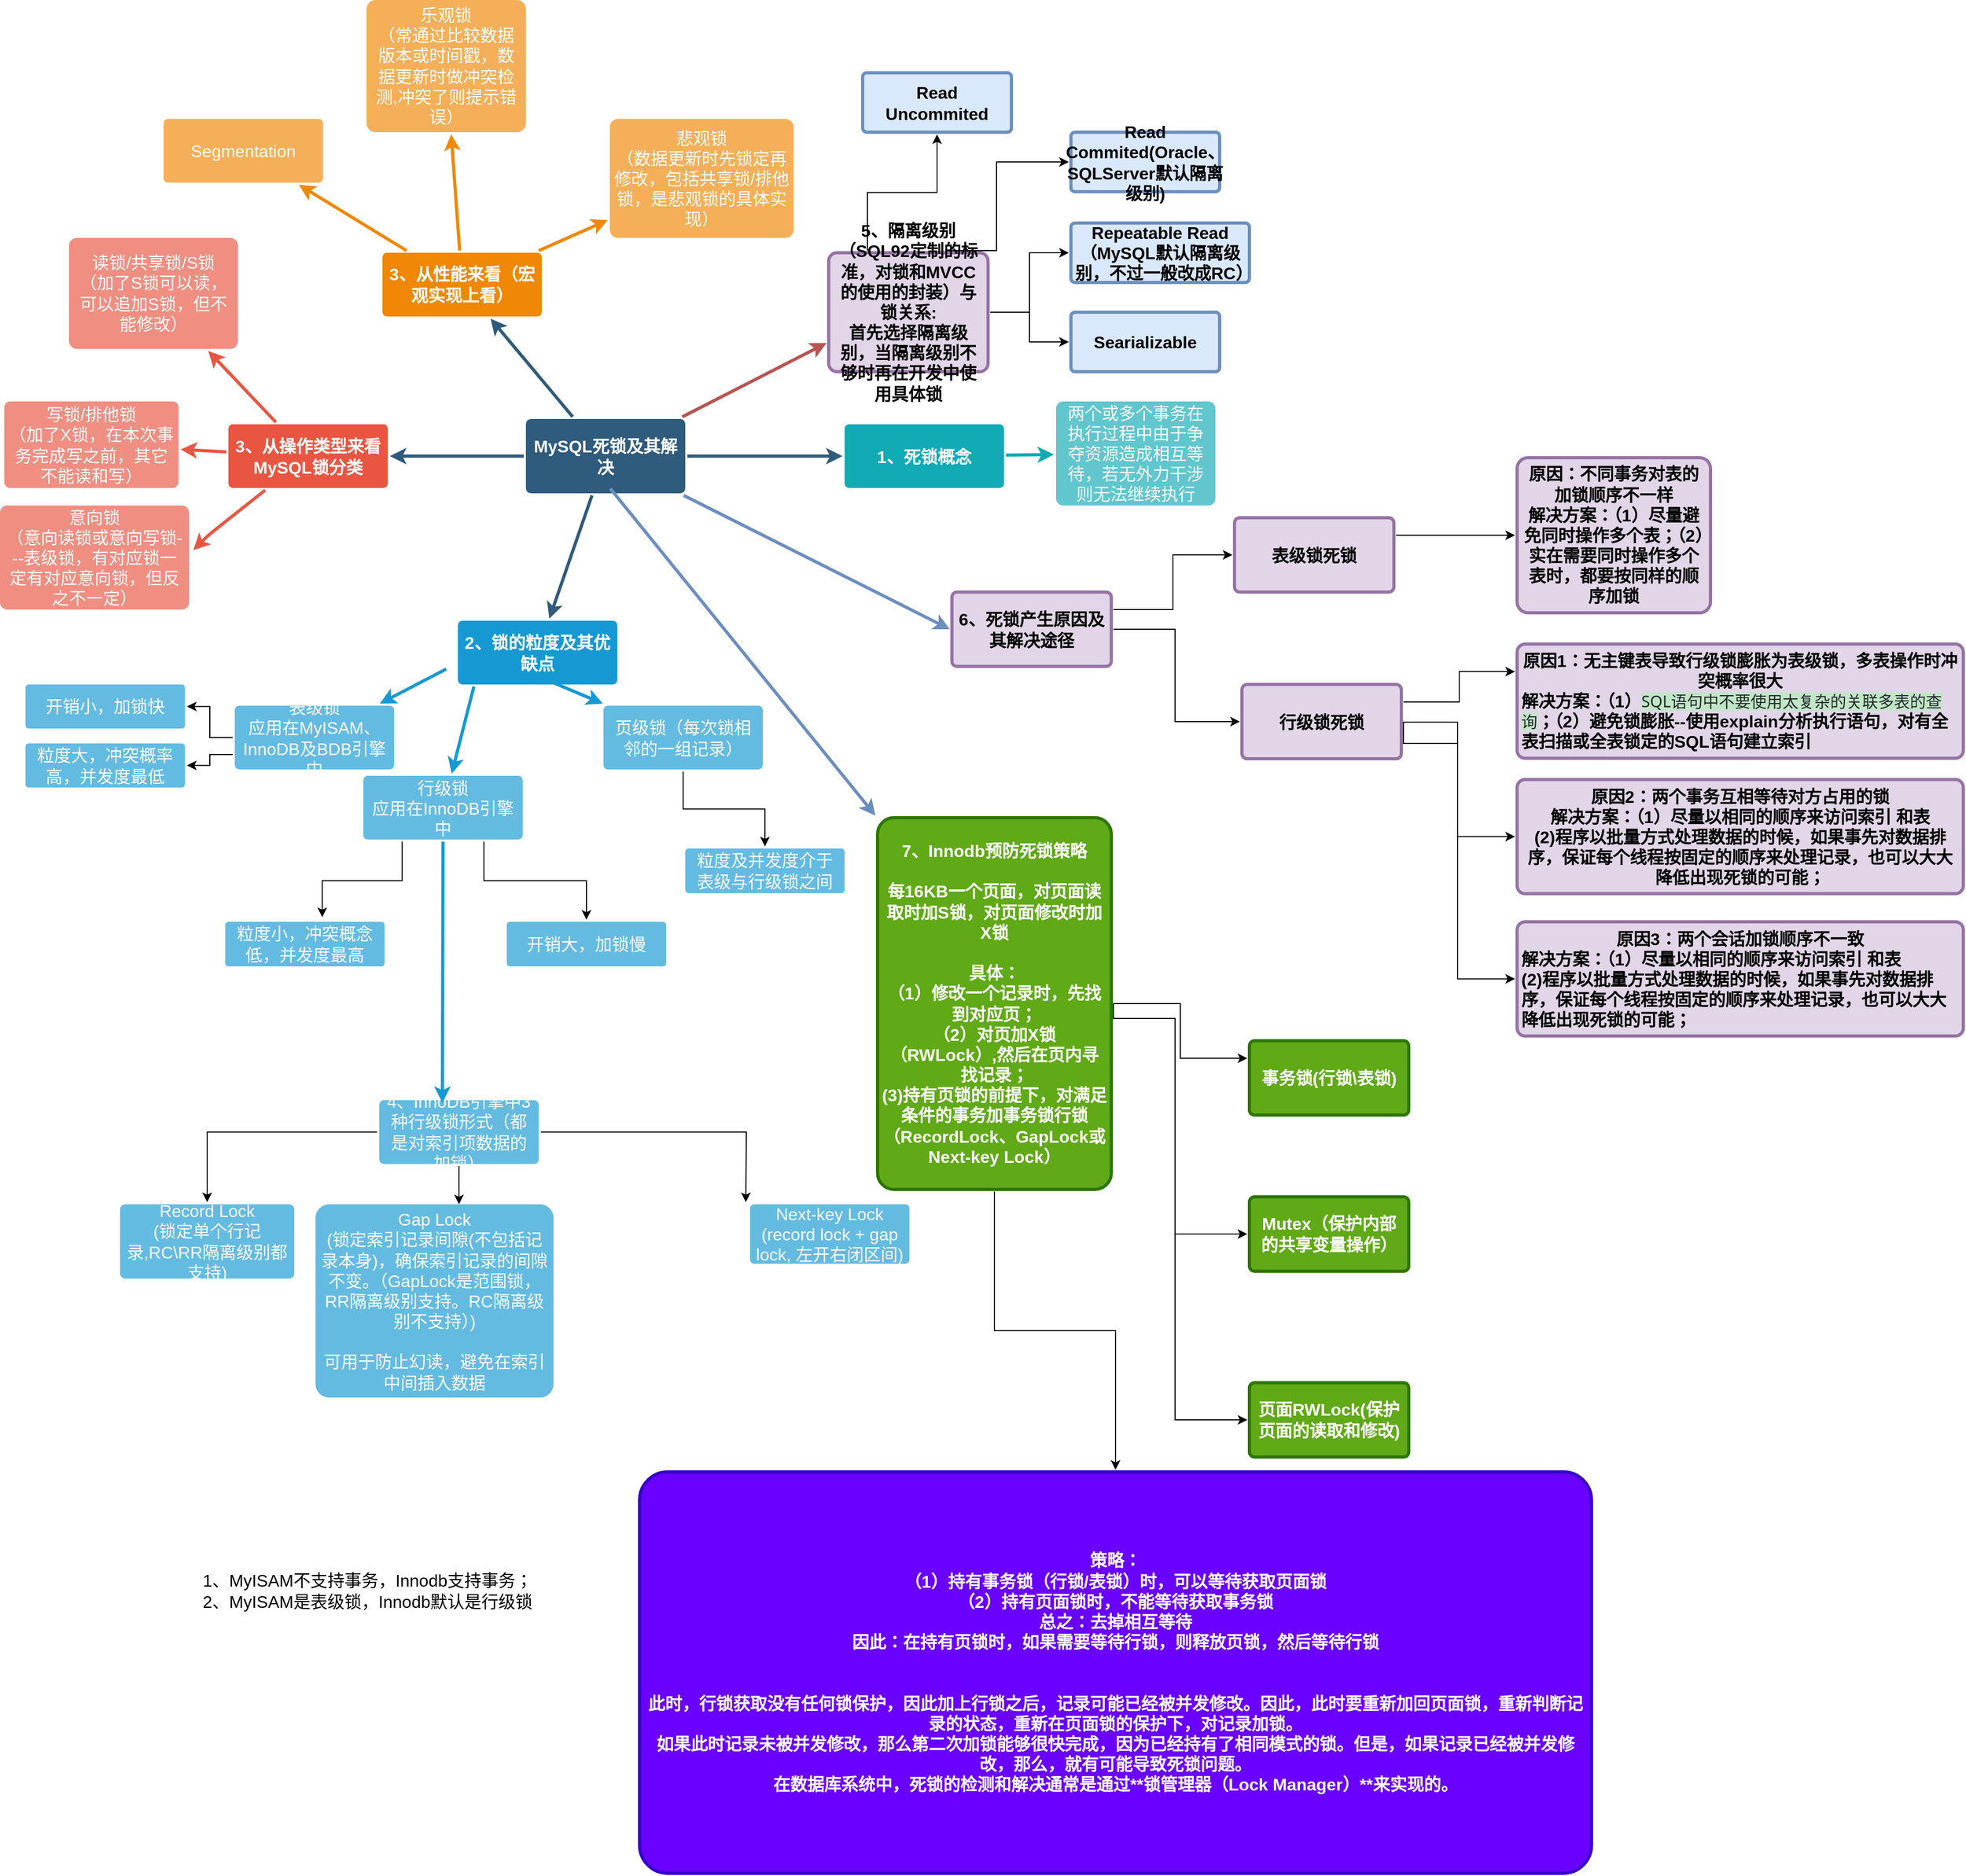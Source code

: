 <mxfile version="24.4.13" type="github">
  <diagram id="6a731a19-8d31-9384-78a2-239565b7b9f0" name="Page-1">
    <mxGraphModel dx="1510" dy="1849" grid="1" gridSize="14" guides="1" tooltips="1" connect="1" arrows="1" fold="1" page="1" pageScale="1" pageWidth="1169" pageHeight="827" background="none" math="0" shadow="0">
      <root>
        <mxCell id="0" />
        <mxCell id="1" parent="0" />
        <mxCell id="1745" value="" style="edgeStyle=none;rounded=0;jumpStyle=none;html=1;shadow=0;labelBackgroundColor=none;startArrow=none;startFill=0;endArrow=classic;endFill=1;jettySize=auto;orthogonalLoop=1;strokeColor=#2F5B7C;strokeWidth=3;fontFamily=Helvetica;fontSize=16;fontColor=#23445D;spacing=5;" parent="1" source="1749" target="1764" edge="1">
          <mxGeometry relative="1" as="geometry" />
        </mxCell>
        <mxCell id="1746" value="" style="edgeStyle=none;rounded=0;jumpStyle=none;html=1;shadow=0;labelBackgroundColor=none;startArrow=none;startFill=0;endArrow=classic;endFill=1;jettySize=auto;orthogonalLoop=1;strokeColor=#2F5B7C;strokeWidth=3;fontFamily=Helvetica;fontSize=16;fontColor=#23445D;spacing=5;" parent="1" source="1749" target="1771" edge="1">
          <mxGeometry relative="1" as="geometry" />
        </mxCell>
        <mxCell id="1747" value="" style="edgeStyle=none;rounded=0;jumpStyle=none;html=1;shadow=0;labelBackgroundColor=none;startArrow=none;startFill=0;endArrow=classic;endFill=1;jettySize=auto;orthogonalLoop=1;strokeColor=#2F5B7C;strokeWidth=3;fontFamily=Helvetica;fontSize=16;fontColor=#23445D;spacing=5;" parent="1" source="1749" target="1760" edge="1">
          <mxGeometry relative="1" as="geometry" />
        </mxCell>
        <mxCell id="1748" value="" style="edgeStyle=none;rounded=0;jumpStyle=none;html=1;shadow=0;labelBackgroundColor=none;startArrow=none;startFill=0;endArrow=classic;endFill=1;jettySize=auto;orthogonalLoop=1;strokeColor=#2F5B7C;strokeWidth=3;fontFamily=Helvetica;fontSize=16;fontColor=#23445D;spacing=5;" parent="1" source="1749" target="1753" edge="1">
          <mxGeometry relative="1" as="geometry" />
        </mxCell>
        <mxCell id="1749" value="MySQL死锁及其解决" style="rounded=1;whiteSpace=wrap;html=1;shadow=0;labelBackgroundColor=none;strokeColor=none;strokeWidth=3;fillColor=#2F5B7C;fontFamily=Helvetica;fontSize=16;fontColor=#FFFFFF;align=center;fontStyle=1;spacing=5;arcSize=7;perimeterSpacing=2;" parent="1" vertex="1">
          <mxGeometry x="495" y="380.5" width="150" height="70" as="geometry" />
        </mxCell>
        <mxCell id="1750" value="" style="edgeStyle=none;rounded=1;jumpStyle=none;html=1;shadow=0;labelBackgroundColor=none;startArrow=none;startFill=0;jettySize=auto;orthogonalLoop=1;strokeColor=#E85642;strokeWidth=3;fontFamily=Helvetica;fontSize=16;fontColor=#FFFFFF;spacing=5;fontStyle=1;fillColor=#b0e3e6;" parent="1" source="1753" target="1756" edge="1">
          <mxGeometry relative="1" as="geometry" />
        </mxCell>
        <mxCell id="1751" value="" style="edgeStyle=none;rounded=1;jumpStyle=none;html=1;shadow=0;labelBackgroundColor=none;startArrow=none;startFill=0;jettySize=auto;orthogonalLoop=1;strokeColor=#E85642;strokeWidth=3;fontFamily=Helvetica;fontSize=16;fontColor=#FFFFFF;spacing=5;fontStyle=1;fillColor=#b0e3e6;" parent="1" source="1753" target="1755" edge="1">
          <mxGeometry relative="1" as="geometry" />
        </mxCell>
        <mxCell id="1753" value="3、从操作类型来看MySQL锁分类" style="rounded=1;whiteSpace=wrap;html=1;shadow=0;labelBackgroundColor=none;strokeColor=none;strokeWidth=3;fillColor=#e85642;fontFamily=Helvetica;fontSize=16;fontColor=#FFFFFF;align=center;spacing=5;fontStyle=1;arcSize=7;perimeterSpacing=2;" parent="1" vertex="1">
          <mxGeometry x="215" y="385.5" width="150" height="60" as="geometry" />
        </mxCell>
        <mxCell id="1755" value="写锁/排他锁&lt;div style=&quot;font-size: 16px;&quot;&gt;（加了X锁，在本次事务完成写之前，其它不能读和写）&lt;/div&gt;" style="rounded=1;whiteSpace=wrap;html=1;shadow=0;labelBackgroundColor=none;strokeColor=none;strokeWidth=3;fillColor=#f08e81;fontFamily=Helvetica;fontSize=16;fontColor=#FFFFFF;align=center;spacing=5;fontStyle=0;arcSize=7;perimeterSpacing=2;" parent="1" vertex="1">
          <mxGeometry x="4" y="364" width="164" height="81.5" as="geometry" />
        </mxCell>
        <mxCell id="1756" value="读锁/共享锁/S锁&lt;div style=&quot;font-size: 16px;&quot;&gt;（加了S锁可以读，可以追加S锁，但不能修改）&lt;/div&gt;" style="rounded=1;whiteSpace=wrap;html=1;shadow=0;labelBackgroundColor=none;strokeColor=none;strokeWidth=3;fillColor=#f08e81;fontFamily=Helvetica;fontSize=16;fontColor=#FFFFFF;align=center;spacing=5;fontStyle=0;arcSize=7;perimeterSpacing=2;" parent="1" vertex="1">
          <mxGeometry x="65" y="210" width="159" height="104.5" as="geometry" />
        </mxCell>
        <mxCell id="1757" value="" style="edgeStyle=none;rounded=0;jumpStyle=none;html=1;shadow=0;labelBackgroundColor=none;startArrow=none;startFill=0;endArrow=classic;endFill=1;jettySize=auto;orthogonalLoop=1;strokeColor=#1699D3;strokeWidth=3;fontFamily=Helvetica;fontSize=16;fontColor=#FFFFFF;spacing=5;" parent="1" target="1763" edge="1">
          <mxGeometry relative="1" as="geometry">
            <mxPoint x="420" y="616" as="sourcePoint" />
          </mxGeometry>
        </mxCell>
        <mxCell id="1758" value="" style="edgeStyle=none;rounded=0;jumpStyle=none;html=1;shadow=0;labelBackgroundColor=none;startArrow=none;startFill=0;endArrow=classic;endFill=1;jettySize=auto;orthogonalLoop=1;strokeColor=#1699D3;strokeWidth=3;fontFamily=Helvetica;fontSize=16;fontColor=#FFFFFF;spacing=5;" parent="1" target="1762" edge="1">
          <mxGeometry relative="1" as="geometry">
            <mxPoint x="446.027" y="632.5" as="sourcePoint" />
          </mxGeometry>
        </mxCell>
        <mxCell id="1759" value="" style="edgeStyle=none;rounded=0;jumpStyle=none;html=1;shadow=0;labelBackgroundColor=none;startArrow=none;startFill=0;endArrow=classic;endFill=1;jettySize=auto;orthogonalLoop=1;strokeColor=#1699D3;strokeWidth=3;fontFamily=Helvetica;fontSize=16;fontColor=#FFFFFF;spacing=5;" parent="1" target="1761" edge="1">
          <mxGeometry relative="1" as="geometry">
            <mxPoint x="509" y="623.833" as="sourcePoint" />
          </mxGeometry>
        </mxCell>
        <mxCell id="1760" value="2、锁的粒度及其优缺点" style="rounded=1;whiteSpace=wrap;html=1;shadow=0;labelBackgroundColor=none;strokeColor=none;strokeWidth=3;fillColor=#1699d3;fontFamily=Helvetica;fontSize=16;fontColor=#FFFFFF;align=center;spacing=5;fontStyle=1;arcSize=7;perimeterSpacing=2;" parent="1" vertex="1">
          <mxGeometry x="431" y="570.5" width="150" height="60" as="geometry" />
        </mxCell>
        <mxCell id="1ObwX4HFOrdPuMfML4rI-1835" style="edgeStyle=orthogonalEdgeStyle;rounded=0;orthogonalLoop=1;jettySize=auto;html=1;exitX=0.5;exitY=1;exitDx=0;exitDy=0;" edge="1" parent="1" source="1761" target="1ObwX4HFOrdPuMfML4rI-1789">
          <mxGeometry relative="1" as="geometry" />
        </mxCell>
        <mxCell id="1761" value="页级锁（每次锁相邻的一组记录）" style="rounded=1;whiteSpace=wrap;html=1;shadow=0;labelBackgroundColor=none;strokeColor=none;strokeWidth=3;fillColor=#64bbe2;fontFamily=Helvetica;fontSize=16;fontColor=#FFFFFF;align=center;spacing=5;arcSize=7;perimeterSpacing=2;" parent="1" vertex="1">
          <mxGeometry x="568" y="650.5" width="150" height="60" as="geometry" />
        </mxCell>
        <mxCell id="1ObwX4HFOrdPuMfML4rI-1782" style="edgeStyle=orthogonalEdgeStyle;rounded=0;orthogonalLoop=1;jettySize=auto;html=1;exitX=0.75;exitY=1;exitDx=0;exitDy=0;entryX=0.5;entryY=0;entryDx=0;entryDy=0;fontSize=16;" edge="1" parent="1" source="1762" target="1ObwX4HFOrdPuMfML4rI-1781">
          <mxGeometry relative="1" as="geometry" />
        </mxCell>
        <mxCell id="1762" value="行级锁&lt;div style=&quot;font-size: 16px;&quot;&gt;应用在InnoDB引擎中&lt;/div&gt;" style="rounded=1;whiteSpace=wrap;html=1;shadow=0;labelBackgroundColor=none;strokeColor=none;strokeWidth=3;fillColor=#64bbe2;fontFamily=Helvetica;fontSize=16;fontColor=#FFFFFF;align=center;spacing=5;arcSize=7;perimeterSpacing=2;" parent="1" vertex="1">
          <mxGeometry x="342" y="716.5" width="150" height="60" as="geometry" />
        </mxCell>
        <mxCell id="1ObwX4HFOrdPuMfML4rI-1780" style="edgeStyle=orthogonalEdgeStyle;rounded=0;orthogonalLoop=1;jettySize=auto;html=1;exitX=0;exitY=0.5;exitDx=0;exitDy=0;fontSize=16;" edge="1" parent="1" source="1763" target="1ObwX4HFOrdPuMfML4rI-1779">
          <mxGeometry relative="1" as="geometry" />
        </mxCell>
        <mxCell id="1ObwX4HFOrdPuMfML4rI-1786" style="edgeStyle=orthogonalEdgeStyle;rounded=0;orthogonalLoop=1;jettySize=auto;html=1;exitX=0;exitY=0.75;exitDx=0;exitDy=0;entryX=1;entryY=0.5;entryDx=0;entryDy=0;fontSize=16;" edge="1" parent="1" source="1763" target="1ObwX4HFOrdPuMfML4rI-1784">
          <mxGeometry relative="1" as="geometry" />
        </mxCell>
        <mxCell id="1763" value="表级锁&lt;div style=&quot;font-size: 16px;&quot;&gt;应用在MyISAM、InnoDB及BDB引擎中&lt;/div&gt;" style="rounded=1;whiteSpace=wrap;html=1;shadow=0;labelBackgroundColor=none;strokeColor=none;strokeWidth=3;fillColor=#64bbe2;fontFamily=Helvetica;fontSize=16;fontColor=#FFFFFF;align=center;spacing=5;arcSize=7;perimeterSpacing=2;" parent="1" vertex="1">
          <mxGeometry x="221" y="650.5" width="150" height="60" as="geometry" />
        </mxCell>
        <mxCell id="1764" value="3、从性能来看（宏观实现上看）" style="rounded=1;whiteSpace=wrap;html=1;shadow=0;labelBackgroundColor=none;strokeColor=none;strokeWidth=3;fillColor=#F08705;fontFamily=Helvetica;fontSize=16;fontColor=#FFFFFF;align=center;spacing=5;fontStyle=1;arcSize=7;perimeterSpacing=2;" parent="1" vertex="1">
          <mxGeometry x="360" y="224" width="150" height="60" as="geometry" />
        </mxCell>
        <mxCell id="1765" value="悲观锁&lt;div style=&quot;font-size: 16px;&quot;&gt;（数据更新时先锁定再修改，包括共享锁/排他锁，是悲观锁的具体实现）&lt;/div&gt;" style="rounded=1;whiteSpace=wrap;html=1;shadow=0;labelBackgroundColor=none;strokeColor=none;strokeWidth=3;fillColor=#f5af58;fontFamily=Helvetica;fontSize=16;fontColor=#FFFFFF;align=center;spacing=5;arcSize=7;perimeterSpacing=2;" parent="1" vertex="1">
          <mxGeometry x="574" y="98" width="173" height="112" as="geometry" />
        </mxCell>
        <mxCell id="1766" value="" style="edgeStyle=none;rounded=0;jumpStyle=none;html=1;shadow=0;labelBackgroundColor=none;startArrow=none;startFill=0;endArrow=classic;endFill=1;jettySize=auto;orthogonalLoop=1;strokeColor=#F08705;strokeWidth=3;fontFamily=Helvetica;fontSize=16;fontColor=#FFFFFF;spacing=5;" parent="1" source="1764" target="1765" edge="1">
          <mxGeometry relative="1" as="geometry" />
        </mxCell>
        <mxCell id="1767" value="乐观锁&lt;div style=&quot;font-size: 16px;&quot;&gt;（常通过比较数据版本或时间戳，数据更新时做冲突检测,冲突了则提示错误）&lt;/div&gt;" style="rounded=1;whiteSpace=wrap;html=1;shadow=0;labelBackgroundColor=none;strokeColor=none;strokeWidth=3;fillColor=#f5af58;fontFamily=Helvetica;fontSize=16;fontColor=#FFFFFF;align=center;spacing=5;arcSize=7;perimeterSpacing=2;" parent="1" vertex="1">
          <mxGeometry x="345" y="-14" width="150" height="124.5" as="geometry" />
        </mxCell>
        <mxCell id="1768" value="" style="edgeStyle=none;rounded=0;jumpStyle=none;html=1;shadow=0;labelBackgroundColor=none;startArrow=none;startFill=0;endArrow=classic;endFill=1;jettySize=auto;orthogonalLoop=1;strokeColor=#F08705;strokeWidth=3;fontFamily=Helvetica;fontSize=16;fontColor=#FFFFFF;spacing=5;" parent="1" source="1764" target="1767" edge="1">
          <mxGeometry relative="1" as="geometry" />
        </mxCell>
        <mxCell id="1769" value="Segmentation" style="rounded=1;whiteSpace=wrap;html=1;shadow=0;labelBackgroundColor=none;strokeColor=none;strokeWidth=3;fillColor=#f5af58;fontFamily=Helvetica;fontSize=16;fontColor=#FFFFFF;align=center;spacing=5;arcSize=7;perimeterSpacing=2;" parent="1" vertex="1">
          <mxGeometry x="154" y="98" width="150" height="60" as="geometry" />
        </mxCell>
        <mxCell id="1770" value="" style="edgeStyle=none;rounded=0;jumpStyle=none;html=1;shadow=0;labelBackgroundColor=none;startArrow=none;startFill=0;endArrow=classic;endFill=1;jettySize=auto;orthogonalLoop=1;strokeColor=#F08705;strokeWidth=3;fontFamily=Helvetica;fontSize=16;fontColor=#FFFFFF;spacing=5;" parent="1" source="1764" target="1769" edge="1">
          <mxGeometry relative="1" as="geometry" />
        </mxCell>
        <mxCell id="1771" value="1、死锁概念" style="rounded=1;whiteSpace=wrap;html=1;shadow=0;labelBackgroundColor=none;strokeColor=none;strokeWidth=3;fillColor=#12aab5;fontFamily=Helvetica;fontSize=16;fontColor=#FFFFFF;align=center;spacing=5;fontStyle=1;arcSize=7;perimeterSpacing=2;" parent="1" vertex="1">
          <mxGeometry x="795" y="385.5" width="150" height="60" as="geometry" />
        </mxCell>
        <mxCell id="1778" value="两个或多个事务在执行过程中由于争夺资源造成相互等待，若无外力干涉则无法继续执行" style="rounded=1;whiteSpace=wrap;html=1;shadow=0;labelBackgroundColor=none;strokeColor=none;strokeWidth=3;fillColor=#61c6ce;fontFamily=Helvetica;fontSize=16;fontColor=#FFFFFF;align=center;spacing=5;fontStyle=0;arcSize=7;perimeterSpacing=2;" parent="1" vertex="1">
          <mxGeometry x="994" y="364" width="150" height="98" as="geometry" />
        </mxCell>
        <mxCell id="1779" value="" style="edgeStyle=none;rounded=1;jumpStyle=none;html=1;shadow=0;labelBackgroundColor=none;startArrow=none;startFill=0;jettySize=auto;orthogonalLoop=1;strokeColor=#12AAB5;strokeWidth=3;fontFamily=Helvetica;fontSize=16;fontColor=#FFFFFF;spacing=5;fontStyle=1;fillColor=#b0e3e6;" parent="1" source="1771" target="1778" edge="1">
          <mxGeometry relative="1" as="geometry" />
        </mxCell>
        <mxCell id="1ObwX4HFOrdPuMfML4rI-1779" value="开销小，加锁快" style="rounded=1;whiteSpace=wrap;html=1;shadow=0;labelBackgroundColor=none;strokeColor=none;strokeWidth=3;fillColor=#64bbe2;fontFamily=Helvetica;fontSize=16;fontColor=#FFFFFF;align=center;spacing=5;arcSize=7;perimeterSpacing=2;" vertex="1" parent="1">
          <mxGeometry x="24" y="630.5" width="150" height="41.5" as="geometry" />
        </mxCell>
        <mxCell id="1ObwX4HFOrdPuMfML4rI-1781" value="开销大，加锁慢" style="rounded=1;whiteSpace=wrap;html=1;shadow=0;labelBackgroundColor=none;strokeColor=none;strokeWidth=3;fillColor=#64bbe2;fontFamily=Helvetica;fontSize=16;fontColor=#FFFFFF;align=center;spacing=5;arcSize=7;perimeterSpacing=2;" vertex="1" parent="1">
          <mxGeometry x="477" y="854" width="150" height="42" as="geometry" />
        </mxCell>
        <mxCell id="1ObwX4HFOrdPuMfML4rI-1784" value="粒度大，冲突概率高，并发度最低" style="rounded=1;whiteSpace=wrap;html=1;shadow=0;labelBackgroundColor=none;strokeColor=none;strokeWidth=3;fillColor=#64bbe2;fontFamily=Helvetica;fontSize=16;fontColor=#FFFFFF;align=center;spacing=5;arcSize=7;perimeterSpacing=2;" vertex="1" parent="1">
          <mxGeometry x="24" y="686" width="150" height="41.5" as="geometry" />
        </mxCell>
        <mxCell id="1ObwX4HFOrdPuMfML4rI-1787" value="粒度小，冲突概念低，并发度最高" style="rounded=1;whiteSpace=wrap;html=1;shadow=0;labelBackgroundColor=none;strokeColor=none;strokeWidth=3;fillColor=#64bbe2;fontFamily=Helvetica;fontSize=16;fontColor=#FFFFFF;align=center;spacing=5;arcSize=7;perimeterSpacing=2;" vertex="1" parent="1">
          <mxGeometry x="212" y="854" width="150" height="42" as="geometry" />
        </mxCell>
        <mxCell id="1ObwX4HFOrdPuMfML4rI-1788" style="edgeStyle=orthogonalEdgeStyle;rounded=0;orthogonalLoop=1;jettySize=auto;html=1;exitX=0.25;exitY=1;exitDx=0;exitDy=0;entryX=0.606;entryY=-0.052;entryDx=0;entryDy=0;entryPerimeter=0;fontSize=16;" edge="1" parent="1" source="1762" target="1ObwX4HFOrdPuMfML4rI-1787">
          <mxGeometry relative="1" as="geometry" />
        </mxCell>
        <mxCell id="1ObwX4HFOrdPuMfML4rI-1789" value="粒度及并发度介于表级与行级锁之间" style="rounded=1;whiteSpace=wrap;html=1;shadow=0;labelBackgroundColor=none;strokeColor=none;strokeWidth=3;fillColor=#64bbe2;fontFamily=Helvetica;fontSize=16;fontColor=#FFFFFF;align=center;spacing=5;arcSize=7;perimeterSpacing=2;" vertex="1" parent="1">
          <mxGeometry x="645" y="785" width="150" height="42" as="geometry" />
        </mxCell>
        <mxCell id="1ObwX4HFOrdPuMfML4rI-1791" value="&lt;div style=&quot;font-size: 16px;&quot;&gt;意向锁&lt;/div&gt;&lt;div style=&quot;font-size: 16px;&quot;&gt;（意向读锁或意向写锁---表级锁，有对应锁一定有对应意向锁，但反之不一定）&lt;/div&gt;" style="rounded=1;whiteSpace=wrap;html=1;shadow=0;labelBackgroundColor=none;strokeColor=none;strokeWidth=3;fillColor=#f08e81;fontFamily=Helvetica;fontSize=16;fontColor=#FFFFFF;align=center;spacing=5;fontStyle=0;arcSize=7;perimeterSpacing=2;" vertex="1" parent="1">
          <mxGeometry y="462" width="178" height="98" as="geometry" />
        </mxCell>
        <mxCell id="1ObwX4HFOrdPuMfML4rI-1793" value="" style="edgeStyle=none;rounded=1;jumpStyle=none;html=1;shadow=0;labelBackgroundColor=none;startArrow=none;startFill=0;jettySize=auto;orthogonalLoop=1;strokeColor=#E85642;strokeWidth=3;fontFamily=Helvetica;fontSize=16;fontColor=#FFFFFF;spacing=5;fontStyle=1;fillColor=#b0e3e6;" edge="1" parent="1" source="1753">
          <mxGeometry relative="1" as="geometry">
            <mxPoint x="213" y="414" as="sourcePoint" />
            <mxPoint x="182" y="504" as="targetPoint" />
            <Array as="points">
              <mxPoint x="196" y="490" />
            </Array>
          </mxGeometry>
        </mxCell>
        <mxCell id="1ObwX4HFOrdPuMfML4rI-1802" style="edgeStyle=orthogonalEdgeStyle;rounded=0;orthogonalLoop=1;jettySize=auto;html=1;exitX=1;exitY=0.5;exitDx=0;exitDy=0;entryX=0.5;entryY=0;entryDx=0;entryDy=0;fontSize=16;" edge="1" parent="1" source="1ObwX4HFOrdPuMfML4rI-1794">
          <mxGeometry relative="1" as="geometry">
            <mxPoint x="702" y="1118" as="targetPoint" />
          </mxGeometry>
        </mxCell>
        <mxCell id="1ObwX4HFOrdPuMfML4rI-1806" style="edgeStyle=orthogonalEdgeStyle;rounded=0;orthogonalLoop=1;jettySize=auto;html=1;exitX=0;exitY=0.5;exitDx=0;exitDy=0;entryX=0.5;entryY=0;entryDx=0;entryDy=0;fontSize=16;" edge="1" parent="1" source="1ObwX4HFOrdPuMfML4rI-1794" target="1ObwX4HFOrdPuMfML4rI-1797">
          <mxGeometry relative="1" as="geometry" />
        </mxCell>
        <mxCell id="1ObwX4HFOrdPuMfML4rI-1794" value="&lt;div style=&quot;font-size: 16px;&quot;&gt;4、InnoDB引擎中3种行级锁形式（都是对索引项数据的加锁）&lt;/div&gt;" style="rounded=1;whiteSpace=wrap;html=1;shadow=0;labelBackgroundColor=none;strokeColor=none;strokeWidth=3;fillColor=#64bbe2;fontFamily=Helvetica;fontSize=16;fontColor=#FFFFFF;align=center;spacing=5;arcSize=7;perimeterSpacing=2;" vertex="1" parent="1">
          <mxGeometry x="357" y="1022" width="150" height="60" as="geometry" />
        </mxCell>
        <mxCell id="1ObwX4HFOrdPuMfML4rI-1796" value="" style="edgeStyle=none;rounded=0;jumpStyle=none;html=1;shadow=0;labelBackgroundColor=none;startArrow=none;startFill=0;endArrow=classic;endFill=1;jettySize=auto;orthogonalLoop=1;strokeColor=#1699D3;strokeWidth=3;fontFamily=Helvetica;fontSize=16;fontColor=#FFFFFF;spacing=5;exitX=0.5;exitY=1;exitDx=0;exitDy=0;" edge="1" parent="1" source="1762">
          <mxGeometry relative="1" as="geometry">
            <mxPoint x="416.41" y="942.5" as="sourcePoint" />
            <mxPoint x="416.41" y="1024.5" as="targetPoint" />
          </mxGeometry>
        </mxCell>
        <mxCell id="1ObwX4HFOrdPuMfML4rI-1797" value="Record Lock&lt;div style=&quot;font-size: 16px;&quot;&gt;(锁定单个行记录,RC\RR隔离级别都支持)&lt;/div&gt;" style="rounded=1;whiteSpace=wrap;html=1;shadow=0;labelBackgroundColor=none;strokeColor=none;strokeWidth=3;fillColor=#64bbe2;fontFamily=Helvetica;fontSize=16;fontColor=#FFFFFF;align=center;spacing=5;arcSize=7;perimeterSpacing=2;" vertex="1" parent="1">
          <mxGeometry x="113" y="1120" width="164" height="70" as="geometry" />
        </mxCell>
        <mxCell id="1ObwX4HFOrdPuMfML4rI-1799" value="Gap Lock&lt;div style=&quot;font-size: 16px;&quot;&gt;(锁定索引记录间隙(不包括记录本身)，确保索引记录的间隙不变。（GapLock是范围锁，RR隔离级别支持。RC隔离级别不支持）&lt;span style=&quot;background-color: initial; font-size: 16px;&quot;&gt;)&lt;/span&gt;&lt;/div&gt;&lt;div style=&quot;font-size: 16px;&quot;&gt;&lt;span style=&quot;background-color: initial; font-size: 16px;&quot;&gt;&lt;br style=&quot;font-size: 16px;&quot;&gt;&lt;/span&gt;&lt;/div&gt;&lt;div style=&quot;font-size: 16px;&quot;&gt;可用于防止幻读，避免在索引中间插入数据&lt;/div&gt;" style="rounded=1;whiteSpace=wrap;html=1;shadow=0;labelBackgroundColor=none;strokeColor=none;strokeWidth=3;fillColor=#64bbe2;fontFamily=Helvetica;fontSize=16;fontColor=#FFFFFF;align=center;spacing=5;arcSize=7;perimeterSpacing=2;" vertex="1" parent="1">
          <mxGeometry x="297" y="1120" width="224" height="182" as="geometry" />
        </mxCell>
        <mxCell id="1ObwX4HFOrdPuMfML4rI-1800" value="Next-key Lock&lt;div style=&quot;font-size: 16px;&quot;&gt;(record lock + gap lock, 左开右闭区间)&lt;/div&gt;" style="rounded=1;whiteSpace=wrap;html=1;shadow=0;labelBackgroundColor=none;strokeColor=none;strokeWidth=3;fillColor=#64bbe2;fontFamily=Helvetica;fontSize=16;fontColor=#FFFFFF;align=center;spacing=5;arcSize=7;perimeterSpacing=2;" vertex="1" parent="1">
          <mxGeometry x="706" y="1120" width="150" height="56" as="geometry" />
        </mxCell>
        <mxCell id="1ObwX4HFOrdPuMfML4rI-1805" style="edgeStyle=orthogonalEdgeStyle;rounded=0;orthogonalLoop=1;jettySize=auto;html=1;exitX=0.5;exitY=1;exitDx=0;exitDy=0;fontSize=16;" edge="1" parent="1" source="1ObwX4HFOrdPuMfML4rI-1794">
          <mxGeometry relative="1" as="geometry">
            <mxPoint x="432" y="1120" as="targetPoint" />
          </mxGeometry>
        </mxCell>
        <mxCell id="1ObwX4HFOrdPuMfML4rI-1814" style="edgeStyle=orthogonalEdgeStyle;rounded=0;orthogonalLoop=1;jettySize=auto;html=1;exitX=0.25;exitY=0;exitDx=0;exitDy=0;fontSize=16;" edge="1" parent="1" source="1ObwX4HFOrdPuMfML4rI-1807" target="1ObwX4HFOrdPuMfML4rI-1810">
          <mxGeometry relative="1" as="geometry" />
        </mxCell>
        <mxCell id="1ObwX4HFOrdPuMfML4rI-1816" style="edgeStyle=orthogonalEdgeStyle;rounded=0;orthogonalLoop=1;jettySize=auto;html=1;exitX=0.75;exitY=0;exitDx=0;exitDy=0;entryX=0;entryY=0.5;entryDx=0;entryDy=0;fontSize=16;" edge="1" parent="1" source="1ObwX4HFOrdPuMfML4rI-1807" target="1ObwX4HFOrdPuMfML4rI-1811">
          <mxGeometry relative="1" as="geometry">
            <Array as="points">
              <mxPoint x="938" y="222" />
              <mxPoint x="938" y="139" />
            </Array>
          </mxGeometry>
        </mxCell>
        <mxCell id="1ObwX4HFOrdPuMfML4rI-1817" style="edgeStyle=orthogonalEdgeStyle;rounded=0;orthogonalLoop=1;jettySize=auto;html=1;exitX=1;exitY=0.5;exitDx=0;exitDy=0;entryX=0;entryY=0.5;entryDx=0;entryDy=0;fontSize=16;" edge="1" parent="1" source="1ObwX4HFOrdPuMfML4rI-1807" target="1ObwX4HFOrdPuMfML4rI-1812">
          <mxGeometry relative="1" as="geometry" />
        </mxCell>
        <mxCell id="1ObwX4HFOrdPuMfML4rI-1818" style="edgeStyle=orthogonalEdgeStyle;rounded=0;orthogonalLoop=1;jettySize=auto;html=1;exitX=1;exitY=0.5;exitDx=0;exitDy=0;entryX=0;entryY=0.5;entryDx=0;entryDy=0;fontSize=16;" edge="1" parent="1" source="1ObwX4HFOrdPuMfML4rI-1807" target="1ObwX4HFOrdPuMfML4rI-1813">
          <mxGeometry relative="1" as="geometry" />
        </mxCell>
        <mxCell id="1ObwX4HFOrdPuMfML4rI-1807" value="5、隔离级别（SQL92定制的标准，对锁和MVCC的使用的封装）与锁关系:&lt;div style=&quot;font-size: 16px;&quot;&gt;首先选择隔离级别，当隔离级别不够时再在开发中使用具体锁&lt;/div&gt;" style="rounded=1;whiteSpace=wrap;html=1;shadow=0;labelBackgroundColor=none;strokeColor=#9673a6;strokeWidth=3;fillColor=#e1d5e7;fontFamily=Helvetica;fontSize=16;align=center;fontStyle=1;spacing=5;arcSize=7;perimeterSpacing=2;" vertex="1" parent="1">
          <mxGeometry x="780" y="224" width="150" height="112" as="geometry" />
        </mxCell>
        <mxCell id="1ObwX4HFOrdPuMfML4rI-1808" value="" style="edgeStyle=none;rounded=0;jumpStyle=none;html=1;shadow=0;labelBackgroundColor=none;startArrow=none;startFill=0;endArrow=classic;endFill=1;jettySize=auto;orthogonalLoop=1;strokeColor=#b85450;strokeWidth=3;fontFamily=Helvetica;fontSize=16;fontColor=#23445D;spacing=5;entryX=0;entryY=0.75;entryDx=0;entryDy=0;fillColor=#f8cecc;" edge="1" parent="1" source="1749" target="1ObwX4HFOrdPuMfML4rI-1807">
          <mxGeometry relative="1" as="geometry">
            <mxPoint x="539" y="379" as="sourcePoint" />
            <mxPoint x="462" y="286" as="targetPoint" />
            <Array as="points" />
          </mxGeometry>
        </mxCell>
        <mxCell id="1ObwX4HFOrdPuMfML4rI-1810" value="Read Uncommited" style="rounded=1;whiteSpace=wrap;html=1;shadow=0;labelBackgroundColor=none;strokeColor=#6c8ebf;strokeWidth=3;fillColor=#dae8fc;fontFamily=Helvetica;fontSize=16;align=center;fontStyle=1;spacing=5;arcSize=7;perimeterSpacing=2;" vertex="1" parent="1">
          <mxGeometry x="812" y="54.5" width="140" height="56" as="geometry" />
        </mxCell>
        <mxCell id="1ObwX4HFOrdPuMfML4rI-1811" value="Read Commited(Oracle、SQLServer默认隔离级别)" style="rounded=1;whiteSpace=wrap;html=1;shadow=0;labelBackgroundColor=none;strokeColor=#6c8ebf;strokeWidth=3;fillColor=#dae8fc;fontFamily=Helvetica;fontSize=16;align=center;fontStyle=1;spacing=5;arcSize=7;perimeterSpacing=2;" vertex="1" parent="1">
          <mxGeometry x="1008" y="110.5" width="140" height="56" as="geometry" />
        </mxCell>
        <mxCell id="1ObwX4HFOrdPuMfML4rI-1812" value="Repeatable Read （MySQL默认隔离级别，不过一般改成RC）" style="rounded=1;whiteSpace=wrap;html=1;shadow=0;labelBackgroundColor=none;strokeColor=#6c8ebf;strokeWidth=3;fillColor=#dae8fc;fontFamily=Helvetica;fontSize=16;align=center;fontStyle=1;spacing=5;arcSize=7;perimeterSpacing=2;" vertex="1" parent="1">
          <mxGeometry x="1008" y="196" width="168" height="56" as="geometry" />
        </mxCell>
        <mxCell id="1ObwX4HFOrdPuMfML4rI-1813" value="Searializable" style="rounded=1;whiteSpace=wrap;html=1;shadow=0;labelBackgroundColor=none;strokeColor=#6c8ebf;strokeWidth=3;fillColor=#dae8fc;fontFamily=Helvetica;fontSize=16;align=center;fontStyle=1;spacing=5;arcSize=7;perimeterSpacing=2;" vertex="1" parent="1">
          <mxGeometry x="1008" y="280" width="140" height="56" as="geometry" />
        </mxCell>
        <mxCell id="1ObwX4HFOrdPuMfML4rI-1819" value="1、MyISAM不支持事务，Innodb支持事务；&lt;div style=&quot;font-size: 16px;&quot;&gt;2、MyISAM是表级锁，Innodb默认是行级锁&lt;/div&gt;" style="text;html=1;align=center;verticalAlign=middle;whiteSpace=wrap;rounded=0;fontSize=16;" vertex="1" parent="1">
          <mxGeometry x="178" y="1400" width="336" height="168" as="geometry" />
        </mxCell>
        <mxCell id="1ObwX4HFOrdPuMfML4rI-1823" style="edgeStyle=orthogonalEdgeStyle;rounded=0;orthogonalLoop=1;jettySize=auto;html=1;exitX=1;exitY=0.25;exitDx=0;exitDy=0;entryX=0;entryY=0.5;entryDx=0;entryDy=0;" edge="1" parent="1" source="1ObwX4HFOrdPuMfML4rI-1820" target="1ObwX4HFOrdPuMfML4rI-1822">
          <mxGeometry relative="1" as="geometry" />
        </mxCell>
        <mxCell id="1ObwX4HFOrdPuMfML4rI-1828" style="edgeStyle=orthogonalEdgeStyle;rounded=0;orthogonalLoop=1;jettySize=auto;html=1;exitX=1;exitY=0.5;exitDx=0;exitDy=0;entryX=0;entryY=0.5;entryDx=0;entryDy=0;" edge="1" parent="1" source="1ObwX4HFOrdPuMfML4rI-1820" target="1ObwX4HFOrdPuMfML4rI-1826">
          <mxGeometry relative="1" as="geometry">
            <Array as="points">
              <mxPoint x="1106" y="579" />
              <mxPoint x="1106" y="666" />
            </Array>
          </mxGeometry>
        </mxCell>
        <mxCell id="1ObwX4HFOrdPuMfML4rI-1820" value="6、死锁产生原因及其解决途径" style="rounded=1;whiteSpace=wrap;html=1;shadow=0;labelBackgroundColor=none;strokeColor=#9673a6;strokeWidth=3;fillColor=#e1d5e7;fontFamily=Helvetica;fontSize=16;align=center;fontStyle=1;spacing=5;arcSize=7;perimeterSpacing=2;" vertex="1" parent="1">
          <mxGeometry x="896" y="543.5" width="150" height="70" as="geometry" />
        </mxCell>
        <mxCell id="1ObwX4HFOrdPuMfML4rI-1821" value="" style="edgeStyle=none;rounded=0;jumpStyle=none;html=1;shadow=0;labelBackgroundColor=none;startArrow=none;startFill=0;endArrow=classic;endFill=1;jettySize=auto;orthogonalLoop=1;strokeColor=#6c8ebf;strokeWidth=3;fontFamily=Helvetica;fontSize=16;fontColor=#23445D;spacing=5;entryX=0;entryY=0.5;entryDx=0;entryDy=0;fillColor=#dae8fc;" edge="1" parent="1" source="1749" target="1ObwX4HFOrdPuMfML4rI-1820">
          <mxGeometry relative="1" as="geometry">
            <mxPoint x="642" y="379" as="sourcePoint" />
            <mxPoint x="778" y="309" as="targetPoint" />
            <Array as="points" />
          </mxGeometry>
        </mxCell>
        <mxCell id="1ObwX4HFOrdPuMfML4rI-1825" style="edgeStyle=orthogonalEdgeStyle;rounded=0;orthogonalLoop=1;jettySize=auto;html=1;exitX=1;exitY=0.25;exitDx=0;exitDy=0;" edge="1" parent="1" source="1ObwX4HFOrdPuMfML4rI-1822" target="1ObwX4HFOrdPuMfML4rI-1824">
          <mxGeometry relative="1" as="geometry" />
        </mxCell>
        <mxCell id="1ObwX4HFOrdPuMfML4rI-1822" value="表级锁死锁" style="rounded=1;whiteSpace=wrap;html=1;shadow=0;labelBackgroundColor=none;strokeColor=#9673a6;strokeWidth=3;fillColor=#e1d5e7;fontFamily=Helvetica;fontSize=16;align=center;fontStyle=1;spacing=5;arcSize=7;perimeterSpacing=2;" vertex="1" parent="1">
          <mxGeometry x="1162" y="473.5" width="150" height="70" as="geometry" />
        </mxCell>
        <mxCell id="1ObwX4HFOrdPuMfML4rI-1824" value="原因：不同事务对表的加锁顺序不一样&lt;div&gt;解决方案：（1）尽量避免同时操作多个表；（2）实在需要同时操作多个表时，都要按同样的顺序加锁&lt;/div&gt;" style="rounded=1;whiteSpace=wrap;html=1;shadow=0;labelBackgroundColor=none;strokeColor=#9673a6;strokeWidth=3;fillColor=#e1d5e7;fontFamily=Helvetica;fontSize=16;align=center;fontStyle=1;spacing=5;arcSize=7;perimeterSpacing=2;" vertex="1" parent="1">
          <mxGeometry x="1428" y="417" width="182" height="146" as="geometry" />
        </mxCell>
        <mxCell id="1ObwX4HFOrdPuMfML4rI-1830" style="edgeStyle=orthogonalEdgeStyle;rounded=0;orthogonalLoop=1;jettySize=auto;html=1;exitX=1;exitY=0.25;exitDx=0;exitDy=0;entryX=0;entryY=0.25;entryDx=0;entryDy=0;" edge="1" parent="1" source="1ObwX4HFOrdPuMfML4rI-1826" target="1ObwX4HFOrdPuMfML4rI-1829">
          <mxGeometry relative="1" as="geometry" />
        </mxCell>
        <mxCell id="1ObwX4HFOrdPuMfML4rI-1832" style="edgeStyle=orthogonalEdgeStyle;rounded=0;orthogonalLoop=1;jettySize=auto;html=1;exitX=1;exitY=0.75;exitDx=0;exitDy=0;entryX=0;entryY=0.5;entryDx=0;entryDy=0;" edge="1" parent="1" source="1ObwX4HFOrdPuMfML4rI-1826" target="1ObwX4HFOrdPuMfML4rI-1831">
          <mxGeometry relative="1" as="geometry">
            <mxPoint x="1386" y="770.0" as="targetPoint" />
            <Array as="points">
              <mxPoint x="1321" y="666" />
              <mxPoint x="1372" y="666" />
              <mxPoint x="1372" y="774" />
            </Array>
          </mxGeometry>
        </mxCell>
        <mxCell id="1ObwX4HFOrdPuMfML4rI-1834" style="edgeStyle=orthogonalEdgeStyle;rounded=0;orthogonalLoop=1;jettySize=auto;html=1;exitX=1;exitY=0.75;exitDx=0;exitDy=0;entryX=0;entryY=0.5;entryDx=0;entryDy=0;" edge="1" parent="1" source="1ObwX4HFOrdPuMfML4rI-1826" target="1ObwX4HFOrdPuMfML4rI-1833">
          <mxGeometry relative="1" as="geometry">
            <Array as="points">
              <mxPoint x="1321" y="686" />
              <mxPoint x="1372" y="686" />
              <mxPoint x="1372" y="908" />
            </Array>
          </mxGeometry>
        </mxCell>
        <mxCell id="1ObwX4HFOrdPuMfML4rI-1826" value="行级锁死锁" style="rounded=1;whiteSpace=wrap;html=1;shadow=0;labelBackgroundColor=none;strokeColor=#9673a6;strokeWidth=3;fillColor=#e1d5e7;fontFamily=Helvetica;fontSize=16;align=center;fontStyle=1;spacing=5;arcSize=7;perimeterSpacing=2;" vertex="1" parent="1">
          <mxGeometry x="1169" y="630.5" width="150" height="70" as="geometry" />
        </mxCell>
        <mxCell id="1ObwX4HFOrdPuMfML4rI-1829" value="原因1：无主键表导致行级锁膨胀为表级锁，多表操作时冲突概率很大&lt;div style=&quot;text-align: start;&quot;&gt;&lt;span style=&quot;background-color: initial;&quot;&gt;解决方案：（1）&lt;/span&gt;&lt;span style=&quot;text-align: center; font-size: 15px; font-weight: 400; caret-color: rgb(36, 41, 46); background-color: rgb(193, 230, 198);&quot;&gt;&lt;font face=&quot;system-ui, -apple-system, BlinkMacSystemFont, Segoe UI, Helvetica, Arial, sans-serif, Apple Color Emoji, Segoe UI Emoji, Segoe UI Symbol&quot; color=&quot;#24292e&quot;&gt;SQL语句中不要使用太复杂的关联多表的查询&lt;/font&gt;&lt;/span&gt;&lt;span style=&quot;background-color: initial;&quot;&gt;；（2）避免锁膨胀--使用explain分析执行语句，对有全表扫描或全表锁定的SQL语句建立索引&lt;/span&gt;&lt;/div&gt;" style="rounded=1;whiteSpace=wrap;html=1;shadow=0;labelBackgroundColor=none;strokeColor=#9673a6;strokeWidth=3;fillColor=#e1d5e7;fontFamily=Helvetica;fontSize=16;align=center;fontStyle=1;spacing=5;arcSize=7;perimeterSpacing=2;" vertex="1" parent="1">
          <mxGeometry x="1428" y="592.5" width="420" height="107.5" as="geometry" />
        </mxCell>
        <mxCell id="1ObwX4HFOrdPuMfML4rI-1831" value="原因2：两个事务互相等待对方占用的锁&lt;div style=&quot;text-align: center;&quot;&gt;&lt;span style=&quot;background-color: initial;&quot;&gt;解决方案：（1）尽量以相同的顺序来访问索引 和表&lt;/span&gt;&lt;/div&gt;&lt;div style=&quot;text-align: center;&quot;&gt;&lt;span style=&quot;background-color: initial;&quot;&gt;(2)&lt;/span&gt;&lt;span style=&quot;background-color: initial;&quot;&gt;程序以批量方式处理数据的时候，如果事先对数据排序，保证每个线程按固定的顺序来处理记录，也可以大大降低出现死锁的可能；&lt;/span&gt;&lt;/div&gt;" style="rounded=1;whiteSpace=wrap;html=1;shadow=0;labelBackgroundColor=none;strokeColor=#9673a6;strokeWidth=3;fillColor=#e1d5e7;fontFamily=Helvetica;fontSize=16;align=center;fontStyle=1;spacing=5;arcSize=7;perimeterSpacing=2;" vertex="1" parent="1">
          <mxGeometry x="1428" y="720" width="420" height="107.5" as="geometry" />
        </mxCell>
        <mxCell id="1ObwX4HFOrdPuMfML4rI-1833" value="原因3：两个会话加锁顺序不一致&lt;div style=&quot;text-align: start;&quot;&gt;&lt;span style=&quot;background-color: initial;&quot;&gt;解决方案：（1）&lt;/span&gt;&lt;span style=&quot;background-color: initial; text-align: center;&quot;&gt;尽量以相同的顺序来访问索引 和表&lt;/span&gt;&lt;/div&gt;&lt;div style=&quot;text-align: start;&quot;&gt;&lt;span style=&quot;background-color: initial; text-align: center;&quot;&gt;(2)&lt;/span&gt;&lt;span style=&quot;background-color: initial; text-align: center;&quot;&gt;程序以批量方式处理数据的时候，如果事先对数据排序，保证每个线程按固定的顺序来处理记录，也可以大大降低出现死锁的可能；&lt;/span&gt;&lt;/div&gt;" style="rounded=1;whiteSpace=wrap;html=1;shadow=0;labelBackgroundColor=none;strokeColor=#9673a6;strokeWidth=3;fillColor=#e1d5e7;fontFamily=Helvetica;fontSize=16;align=center;fontStyle=1;spacing=5;arcSize=7;perimeterSpacing=2;" vertex="1" parent="1">
          <mxGeometry x="1428" y="854" width="420" height="107.5" as="geometry" />
        </mxCell>
        <mxCell id="1ObwX4HFOrdPuMfML4rI-1842" style="edgeStyle=orthogonalEdgeStyle;rounded=0;orthogonalLoop=1;jettySize=auto;html=1;entryX=0;entryY=0.25;entryDx=0;entryDy=0;" edge="1" parent="1" source="1ObwX4HFOrdPuMfML4rI-1836" target="1ObwX4HFOrdPuMfML4rI-1839">
          <mxGeometry relative="1" as="geometry" />
        </mxCell>
        <mxCell id="1ObwX4HFOrdPuMfML4rI-1843" style="edgeStyle=orthogonalEdgeStyle;rounded=0;orthogonalLoop=1;jettySize=auto;html=1;exitX=1;exitY=0.5;exitDx=0;exitDy=0;entryX=0;entryY=0.5;entryDx=0;entryDy=0;" edge="1" parent="1" source="1ObwX4HFOrdPuMfML4rI-1836" target="1ObwX4HFOrdPuMfML4rI-1840">
          <mxGeometry relative="1" as="geometry">
            <Array as="points">
              <mxPoint x="1106" y="945" />
              <mxPoint x="1106" y="1148" />
            </Array>
          </mxGeometry>
        </mxCell>
        <mxCell id="1ObwX4HFOrdPuMfML4rI-1844" style="edgeStyle=orthogonalEdgeStyle;rounded=0;orthogonalLoop=1;jettySize=auto;html=1;exitX=1;exitY=0.5;exitDx=0;exitDy=0;entryX=0;entryY=0.5;entryDx=0;entryDy=0;" edge="1" parent="1" source="1ObwX4HFOrdPuMfML4rI-1836" target="1ObwX4HFOrdPuMfML4rI-1841">
          <mxGeometry relative="1" as="geometry">
            <Array as="points">
              <mxPoint x="1106" y="945" />
              <mxPoint x="1106" y="1323" />
            </Array>
          </mxGeometry>
        </mxCell>
        <mxCell id="1ObwX4HFOrdPuMfML4rI-1848" style="edgeStyle=orthogonalEdgeStyle;rounded=0;orthogonalLoop=1;jettySize=auto;html=1;exitX=0.5;exitY=1;exitDx=0;exitDy=0;" edge="1" parent="1" source="1ObwX4HFOrdPuMfML4rI-1836" target="1ObwX4HFOrdPuMfML4rI-1845">
          <mxGeometry relative="1" as="geometry" />
        </mxCell>
        <mxCell id="1ObwX4HFOrdPuMfML4rI-1836" value="7、Innodb预防死锁策略&lt;div&gt;&lt;br&gt;&lt;/div&gt;&lt;div&gt;每16KB一个页面，对页面读取时加S锁，对页面修改时加X锁&lt;/div&gt;&lt;div&gt;&lt;br&gt;&lt;/div&gt;&lt;div&gt;具体：&lt;/div&gt;&lt;div&gt;（1）修改一个记录时，先找到对应页；&lt;/div&gt;&lt;div&gt;（2）对页加X锁（RWLock）,然后在页内寻找记录；&lt;/div&gt;&lt;div&gt;(3)持有页锁的前提下，对满足条件的事务加事务锁行锁（RecordLock、GapLock或Next-key Lock）&lt;/div&gt;" style="rounded=1;whiteSpace=wrap;html=1;shadow=0;labelBackgroundColor=none;strokeColor=#2D7600;strokeWidth=3;fillColor=#60a917;fontFamily=Helvetica;fontSize=16;align=center;fontStyle=1;spacing=5;arcSize=7;perimeterSpacing=2;fontColor=#ffffff;" vertex="1" parent="1">
          <mxGeometry x="826" y="756" width="220" height="350" as="geometry" />
        </mxCell>
        <mxCell id="1ObwX4HFOrdPuMfML4rI-1838" value="" style="edgeStyle=none;rounded=0;jumpStyle=none;html=1;shadow=0;labelBackgroundColor=none;startArrow=none;startFill=0;endArrow=classic;endFill=1;jettySize=auto;orthogonalLoop=1;strokeColor=#6c8ebf;strokeWidth=3;fontFamily=Helvetica;fontSize=16;fontColor=#23445D;spacing=5;entryX=0;entryY=0;entryDx=0;entryDy=0;fillColor=#dae8fc;" edge="1" parent="1" target="1ObwX4HFOrdPuMfML4rI-1836">
          <mxGeometry relative="1" as="geometry">
            <mxPoint x="574.45" y="446" as="sourcePoint" />
            <mxPoint x="824.45" y="572" as="targetPoint" />
            <Array as="points" />
          </mxGeometry>
        </mxCell>
        <mxCell id="1ObwX4HFOrdPuMfML4rI-1839" value="事务锁(行锁\表锁)" style="rounded=1;whiteSpace=wrap;html=1;shadow=0;labelBackgroundColor=none;strokeColor=#2D7600;strokeWidth=3;fillColor=#60a917;fontFamily=Helvetica;fontSize=16;align=center;fontStyle=1;spacing=5;arcSize=7;perimeterSpacing=2;fontColor=#ffffff;" vertex="1" parent="1">
          <mxGeometry x="1176" y="966" width="150" height="70" as="geometry" />
        </mxCell>
        <mxCell id="1ObwX4HFOrdPuMfML4rI-1840" value="Mutex（保护内部的共享变量操作）" style="rounded=1;whiteSpace=wrap;html=1;shadow=0;labelBackgroundColor=none;strokeColor=#2D7600;strokeWidth=3;fillColor=#60a917;fontFamily=Helvetica;fontSize=16;align=center;fontStyle=1;spacing=5;arcSize=7;perimeterSpacing=2;fontColor=#ffffff;" vertex="1" parent="1">
          <mxGeometry x="1176" y="1113" width="150" height="70" as="geometry" />
        </mxCell>
        <mxCell id="1ObwX4HFOrdPuMfML4rI-1841" value="页面RWLock(保护页面的读取和修改)" style="rounded=1;whiteSpace=wrap;html=1;shadow=0;labelBackgroundColor=none;strokeColor=#2D7600;strokeWidth=3;fillColor=#60a917;fontFamily=Helvetica;fontSize=16;align=center;fontStyle=1;spacing=5;arcSize=7;perimeterSpacing=2;fontColor=#ffffff;" vertex="1" parent="1">
          <mxGeometry x="1176" y="1288" width="150" height="70" as="geometry" />
        </mxCell>
        <mxCell id="1ObwX4HFOrdPuMfML4rI-1845" value="策略：&lt;br&gt;&lt;div&gt;&lt;span style=&quot;background-color: initial;&quot;&gt;（1）&lt;/span&gt;持有事务锁（行锁/表锁）时，可以等待获取页面锁&lt;/div&gt;&lt;div&gt;（2）持有页面锁时，不能等待获取事务锁&lt;/div&gt;&lt;div&gt;总之：去掉相互等待&lt;/div&gt;&lt;div&gt;因此：在持有页锁时，如果需要等待行锁，则释放页锁，然后等待行锁&lt;/div&gt;&lt;div&gt;&lt;br&gt;&lt;/div&gt;&lt;div&gt;&lt;br&gt;&lt;/div&gt;&lt;div&gt;&lt;div&gt;此时，行锁获取没有任何锁保护，因此加上行锁之后，记录可能已经被并发修改。因此，此时要重新加回页面锁，重新判断记录的状态，重新在页面锁的保护下，对记录加锁。&lt;/div&gt;&lt;div&gt;如果此时记录未被并发修改，那么第二次加锁能够很快完成，因为已经持有了相同模式的锁。但是，如果记录已经被并发修改，那么，就有可能导致死锁问题。&lt;/div&gt;&lt;div&gt;在数据库系统中，死锁的检测和解决通常是通过**锁管理器（Lock Manager）**来实现的。&lt;/div&gt;&lt;/div&gt;" style="rounded=1;whiteSpace=wrap;html=1;shadow=0;labelBackgroundColor=none;strokeColor=#3700CC;strokeWidth=3;fillColor=#6a00ff;fontFamily=Helvetica;fontSize=16;align=center;fontStyle=1;spacing=5;arcSize=7;perimeterSpacing=2;fontColor=#ffffff;" vertex="1" parent="1">
          <mxGeometry x="602" y="1372" width="896" height="378" as="geometry" />
        </mxCell>
      </root>
    </mxGraphModel>
  </diagram>
</mxfile>

